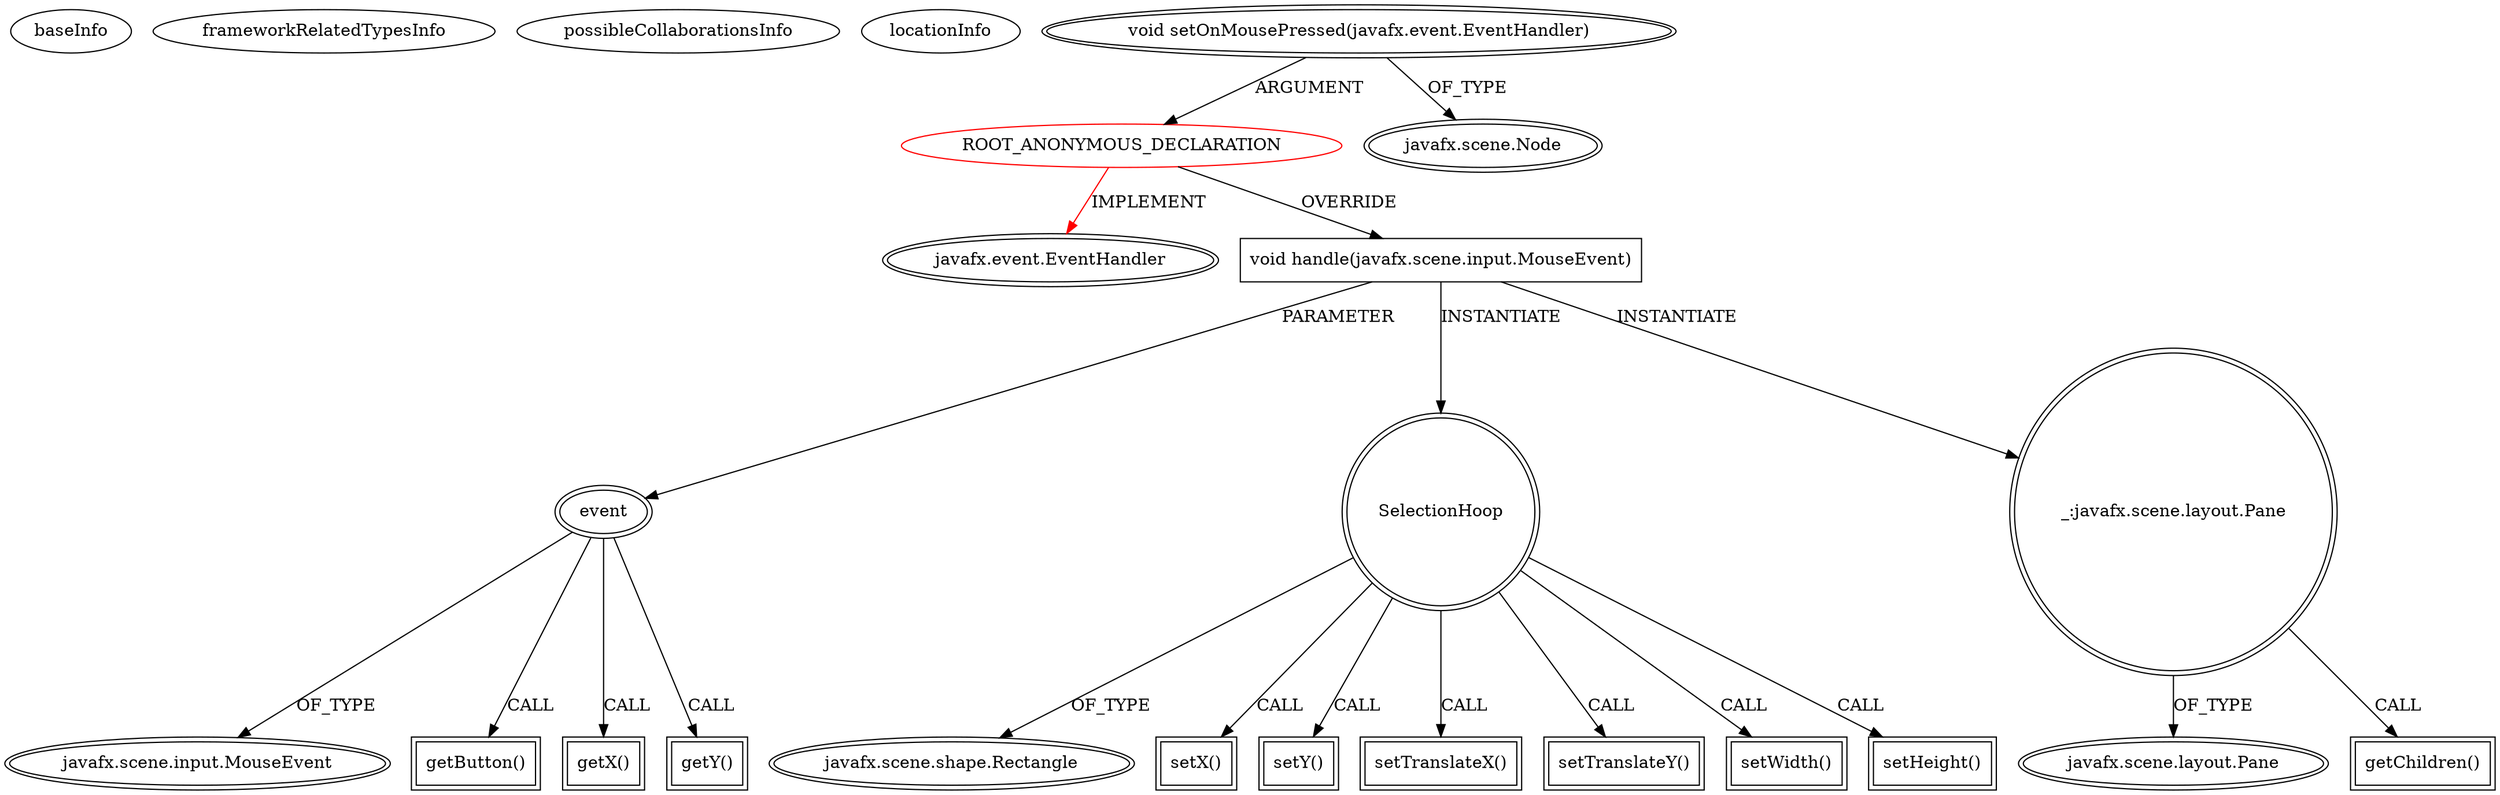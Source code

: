digraph {
baseInfo[graphId=2633,category="extension_graph",isAnonymous=true,possibleRelation=false]
frameworkRelatedTypesInfo[0="javafx.event.EventHandler"]
possibleCollaborationsInfo[]
locationInfo[projectName="empollondefisica-PlanetGame",filePath="/empollondefisica-PlanetGame/PlanetGame-master/src/planetGame/GameMap.java",contextSignature="void GameMap(double,double,javafx.scene.Scene)",graphId="2633"]
0[label="ROOT_ANONYMOUS_DECLARATION",vertexType="ROOT_ANONYMOUS_DECLARATION",isFrameworkType=false,color=red]
1[label="javafx.event.EventHandler",vertexType="FRAMEWORK_INTERFACE_TYPE",isFrameworkType=true,peripheries=2]
2[label="void setOnMousePressed(javafx.event.EventHandler)",vertexType="OUTSIDE_CALL",isFrameworkType=true,peripheries=2]
3[label="javafx.scene.Node",vertexType="FRAMEWORK_CLASS_TYPE",isFrameworkType=true,peripheries=2]
4[label="void handle(javafx.scene.input.MouseEvent)",vertexType="OVERRIDING_METHOD_DECLARATION",isFrameworkType=false,shape=box]
5[label="event",vertexType="PARAMETER_DECLARATION",isFrameworkType=true,peripheries=2]
6[label="javafx.scene.input.MouseEvent",vertexType="FRAMEWORK_CLASS_TYPE",isFrameworkType=true,peripheries=2]
8[label="getButton()",vertexType="INSIDE_CALL",isFrameworkType=true,peripheries=2,shape=box]
9[label="SelectionHoop",vertexType="VARIABLE_EXPRESION",isFrameworkType=true,peripheries=2,shape=circle]
11[label="javafx.scene.shape.Rectangle",vertexType="FRAMEWORK_CLASS_TYPE",isFrameworkType=true,peripheries=2]
10[label="setX()",vertexType="INSIDE_CALL",isFrameworkType=true,peripheries=2,shape=box]
13[label="getX()",vertexType="INSIDE_CALL",isFrameworkType=true,peripheries=2,shape=box]
15[label="setY()",vertexType="INSIDE_CALL",isFrameworkType=true,peripheries=2,shape=box]
17[label="getY()",vertexType="INSIDE_CALL",isFrameworkType=true,peripheries=2,shape=box]
19[label="setTranslateX()",vertexType="INSIDE_CALL",isFrameworkType=true,peripheries=2,shape=box]
21[label="setTranslateY()",vertexType="INSIDE_CALL",isFrameworkType=true,peripheries=2,shape=box]
23[label="setWidth()",vertexType="INSIDE_CALL",isFrameworkType=true,peripheries=2,shape=box]
25[label="setHeight()",vertexType="INSIDE_CALL",isFrameworkType=true,peripheries=2,shape=box]
26[label="_:javafx.scene.layout.Pane",vertexType="VARIABLE_EXPRESION",isFrameworkType=true,peripheries=2,shape=circle]
28[label="javafx.scene.layout.Pane",vertexType="FRAMEWORK_CLASS_TYPE",isFrameworkType=true,peripheries=2]
27[label="getChildren()",vertexType="INSIDE_CALL",isFrameworkType=true,peripheries=2,shape=box]
0->1[label="IMPLEMENT",color=red]
2->0[label="ARGUMENT"]
2->3[label="OF_TYPE"]
0->4[label="OVERRIDE"]
5->6[label="OF_TYPE"]
4->5[label="PARAMETER"]
5->8[label="CALL"]
4->9[label="INSTANTIATE"]
9->11[label="OF_TYPE"]
9->10[label="CALL"]
5->13[label="CALL"]
9->15[label="CALL"]
5->17[label="CALL"]
9->19[label="CALL"]
9->21[label="CALL"]
9->23[label="CALL"]
9->25[label="CALL"]
4->26[label="INSTANTIATE"]
26->28[label="OF_TYPE"]
26->27[label="CALL"]
}
